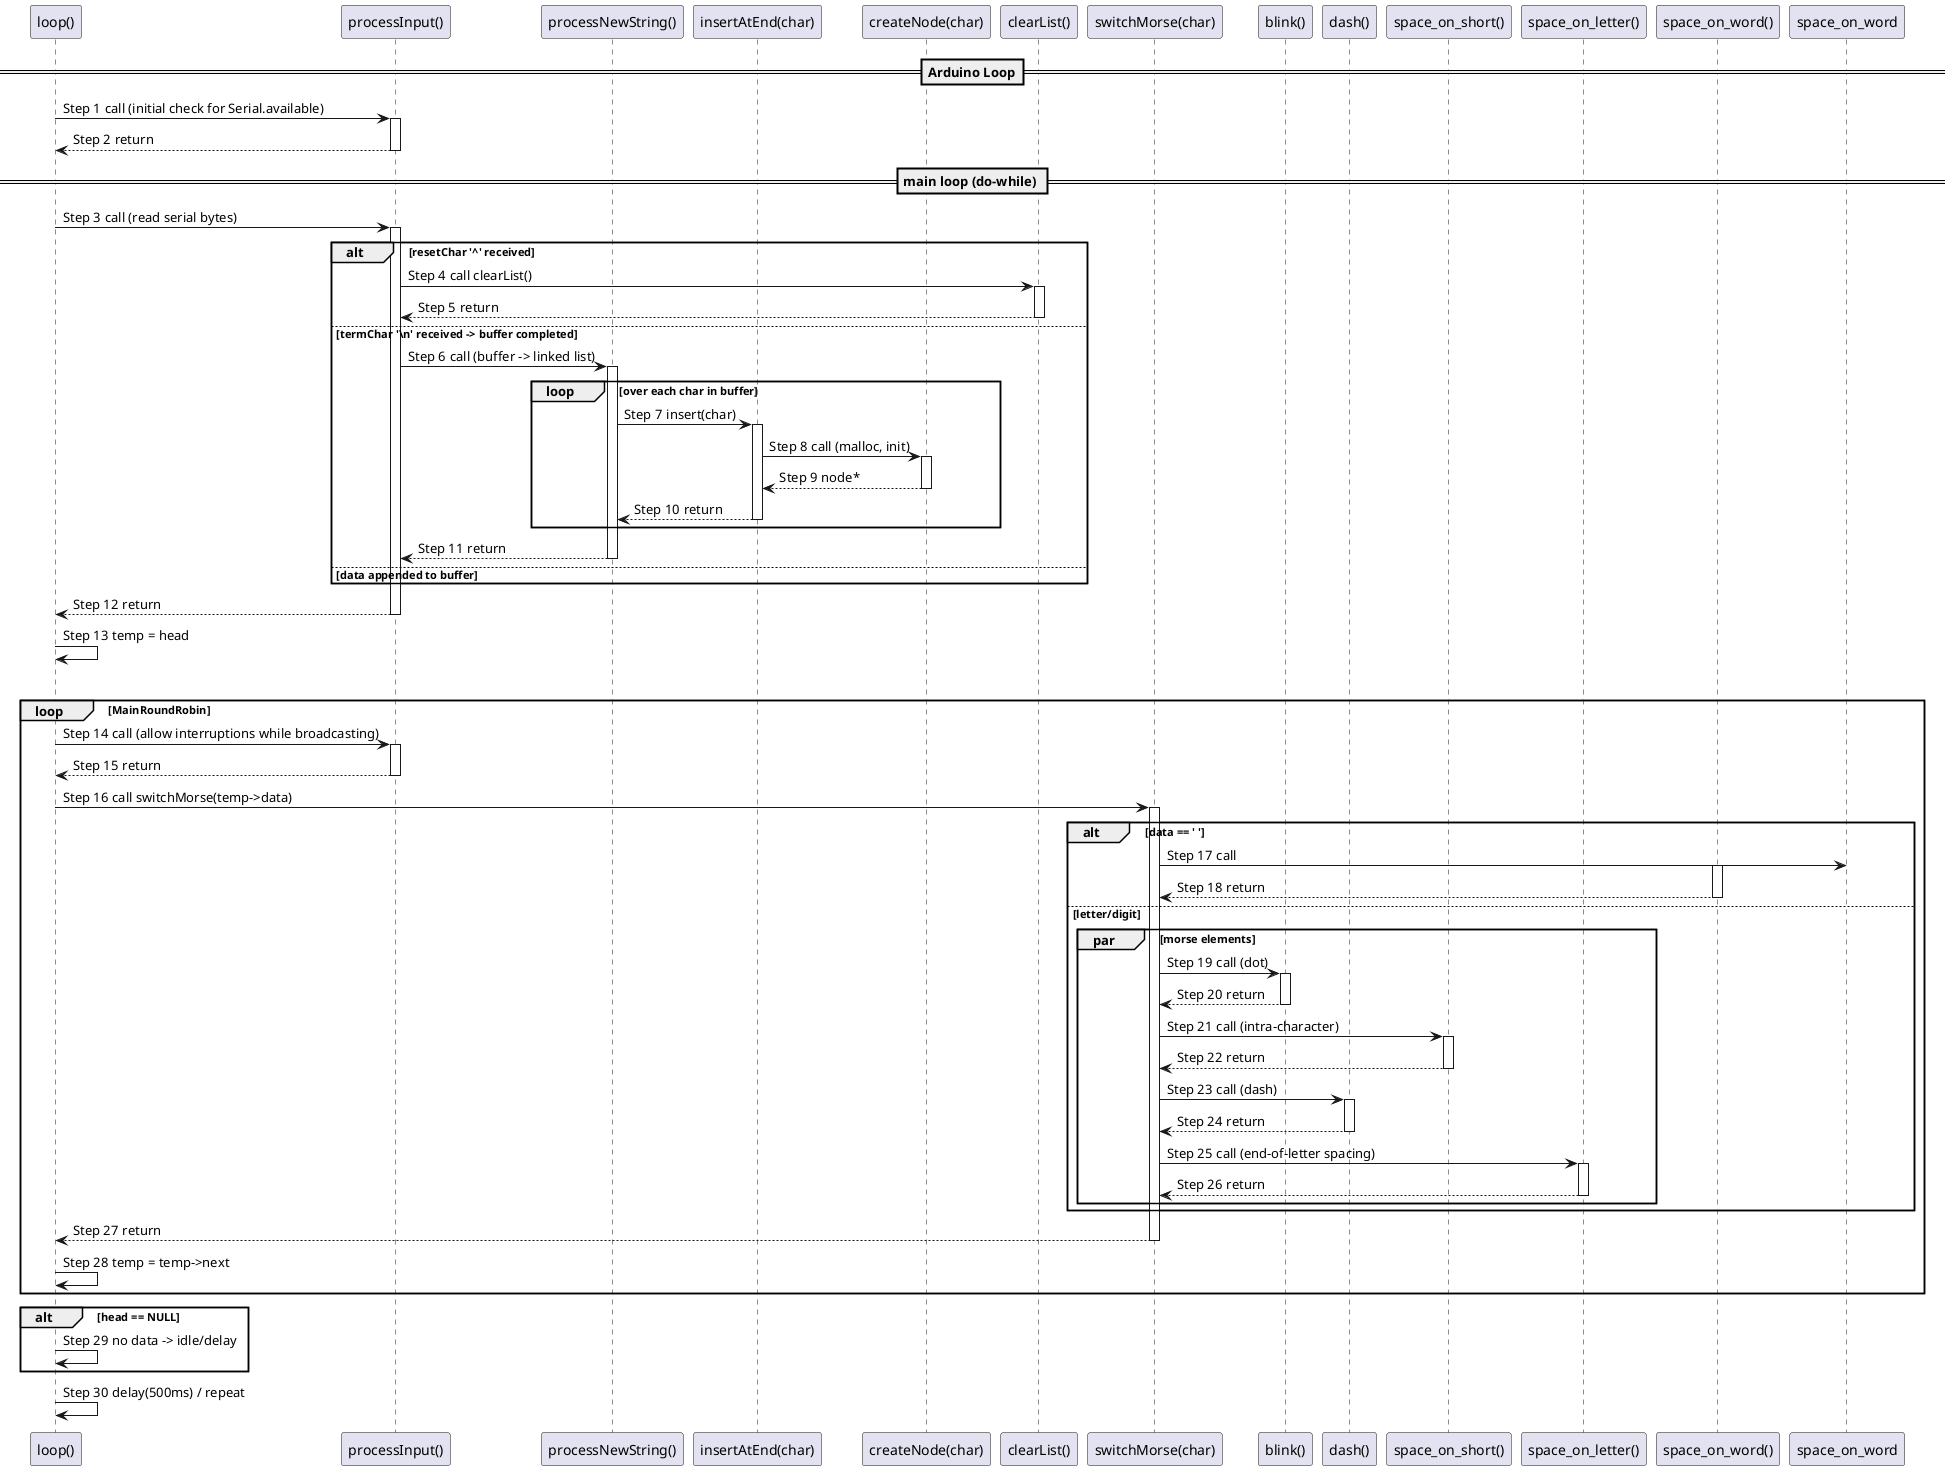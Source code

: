 @startuml
autonumber "Step "

participant "loop()" as loop
participant "processInput()" as processInput
participant "processNewString()" as processNewString
participant "insertAtEnd(char)" as insertAtEnd
participant "createNode(char)" as createNode
participant "clearList()" as clearList
participant "switchMorse(char)" as switchMorse
participant "blink()" as blink
participant "dash()" as dash
participant "space_on_short()" as shortSpace
participant "space_on_letter()" as letterSpace
participant "space_on_word()" as wordSpace

== Arduino Loop==
loop -> processInput : call (initial check for Serial.available)
activate processInput
processInput --> loop : return
deactivate processInput

== main loop (do-while) ==
loop -> processInput : call (read serial bytes)
activate processInput
alt resetChar '^' received
  processInput -> clearList : call clearList()
  activate clearList
  clearList --> processInput : return
  deactivate clearList
else termChar '\\n' received -> buffer completed
  processInput -> processNewString : call (buffer -> linked list)
  activate processNewString
  loop over each char in buffer
    processNewString -> insertAtEnd : insert(char)
    activate insertAtEnd
    insertAtEnd -> createNode : call (malloc, init)
    activate createNode
    createNode --> insertAtEnd : node*
    deactivate createNode
    insertAtEnd --> processNewString : return
    deactivate insertAtEnd
  end
  processNewString --> processInput : return
  deactivate processNewString
else data appended to buffer
  note right: processInput stores bytes into buffer\nuntil termChar or resetChar
end
processInput --> loop : return
deactivate processInput

loop -> loop : temp = head
alt head != NULL
  loop MainRoundRobin
    loop -> processInput : call (allow interruptions while broadcasting)
    activate processInput
    processInput --> loop : return
    deactivate processInput

    loop -> switchMorse : call switchMorse(temp->data)
    activate switchMorse

    alt data == ' '
      switchMorse -> space_on_word : call
      activate wordSpace
      wordSpace --> switchMorse : return
      deactivate wordSpace
    else letter/digit
        par morse elements
        switchMorse -> blink : call (dot)
        activate blink
        blink --> switchMorse : return
        deactivate blink

        switchMorse -> shortSpace : call (intra-character)
        activate shortSpace
        shortSpace --> switchMorse : return
        deactivate shortSpace

        switchMorse -> dash : call (dash)
        activate dash
        dash --> switchMorse : return
        deactivate dash

        switchMorse -> letterSpace : call (end-of-letter spacing)
        activate letterSpace
        letterSpace --> switchMorse : return
        deactivate letterSpace
      end
    end

    switchMorse --> loop : return
    deactivate switchMorse

    loop -> loop : temp = temp->next
end

alt head == NULL
  loop -> loop : no data -> idle/delay
end

loop -> loop : delay(500ms) / repeat
@enduml